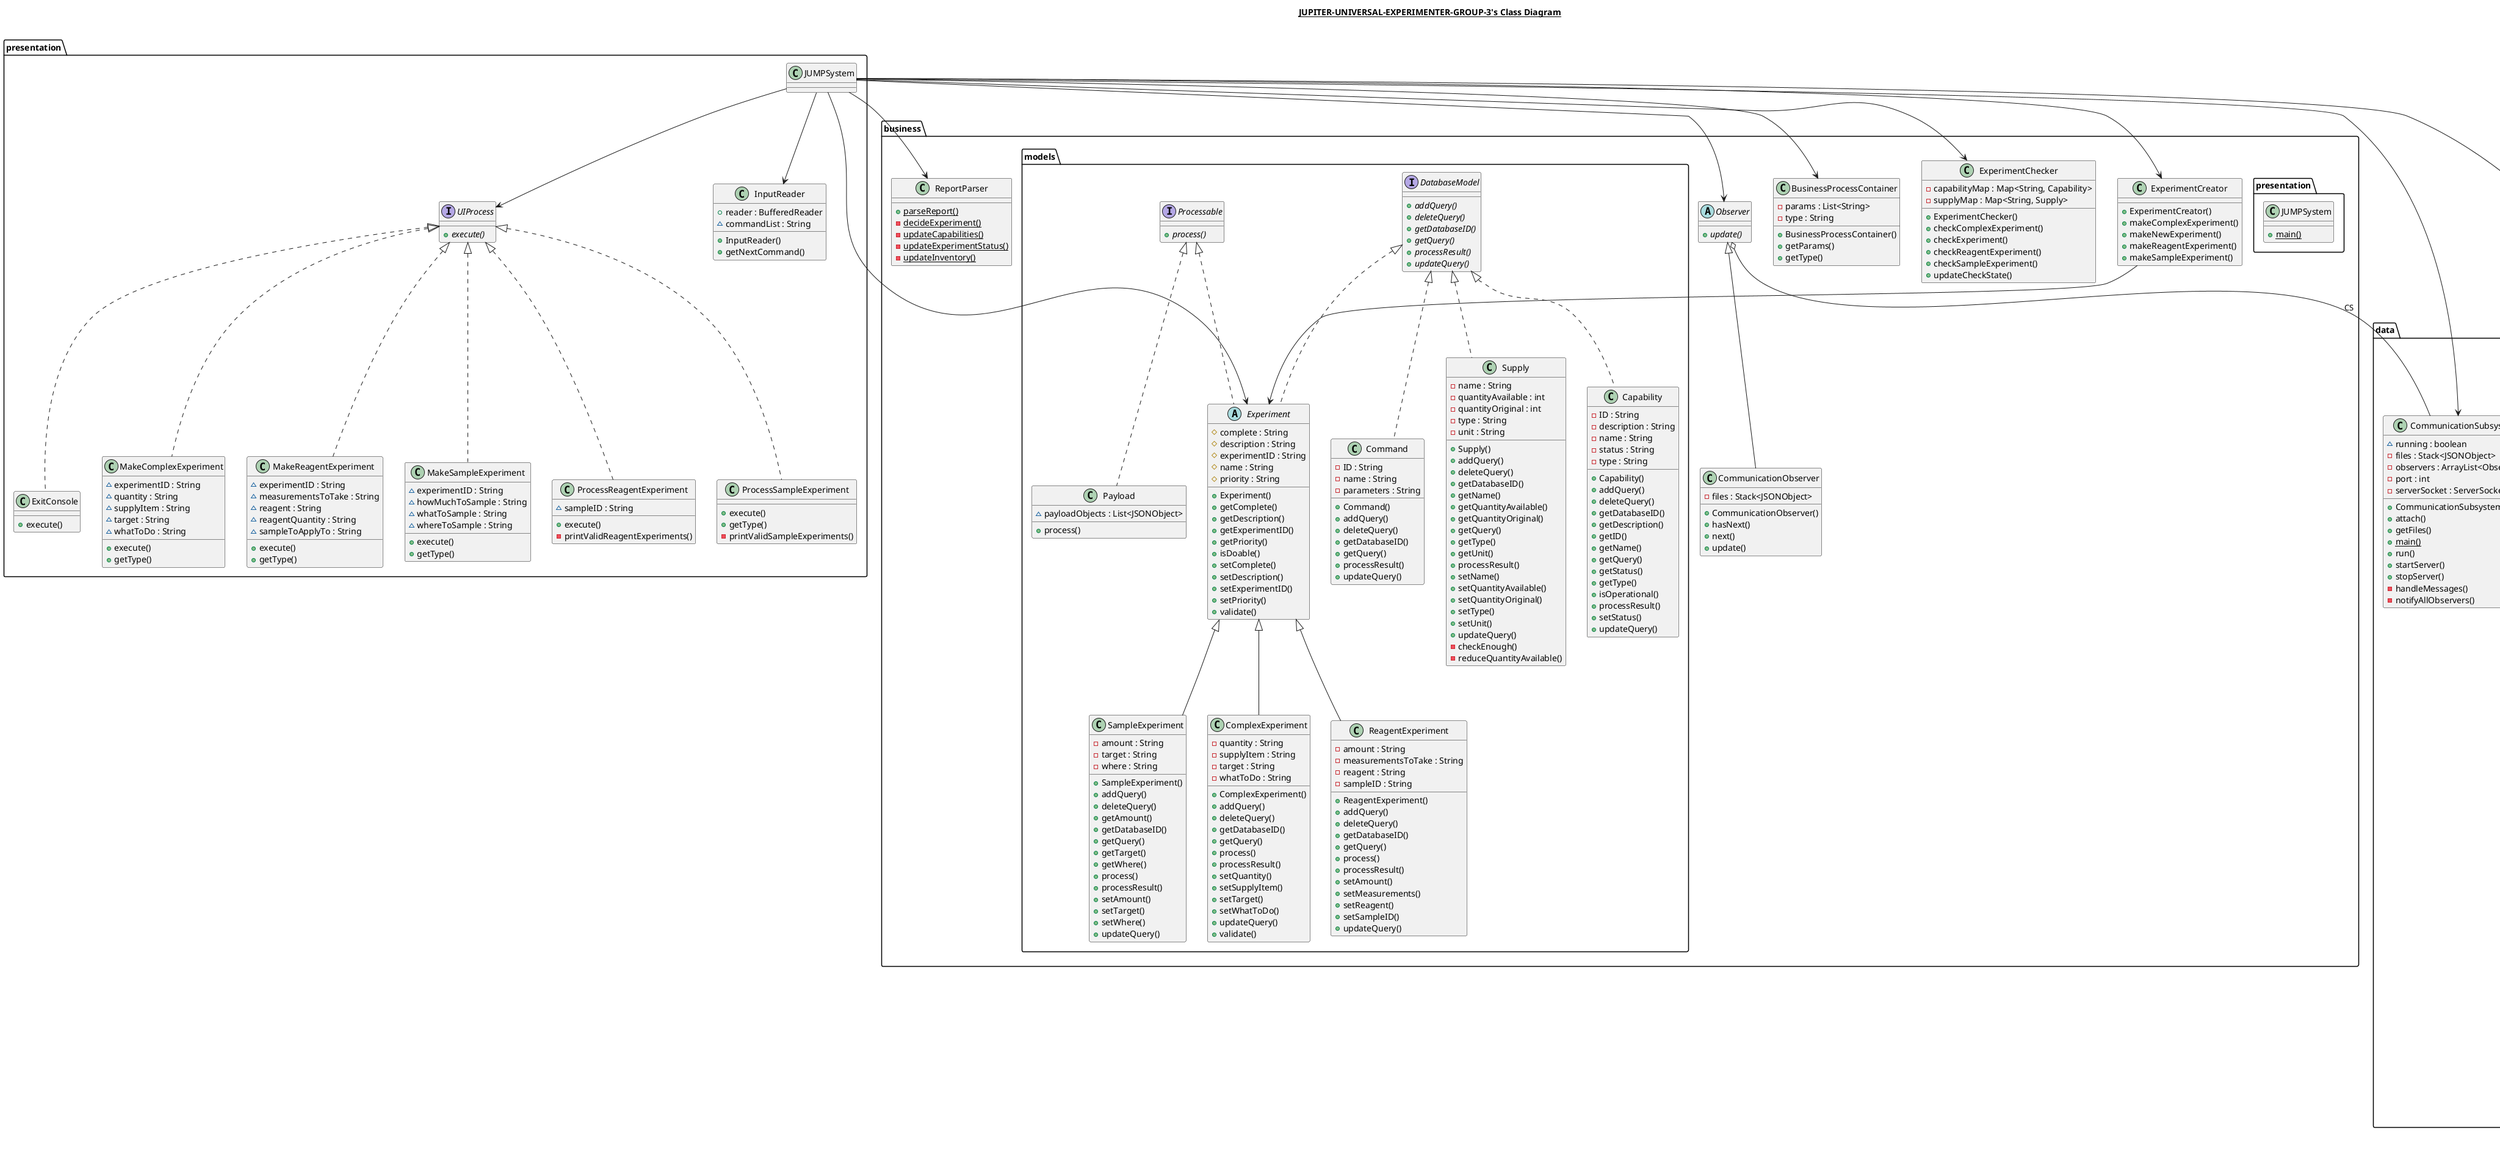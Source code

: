 @startuml

title __JUPITER-UNIVERSAL-EXPERIMENTER-GROUP-3's Class Diagram__\n

  namespace business {
      namespace models {
        class business.models.Capability {
            - ID : String
            - description : String
            - name : String
            - status : String
            - type : String
            + Capability()
            + addQuery()
            + deleteQuery()
            + getDatabaseID()
            + getDescription()
            + getID()
            + getName()
            + getQuery()
            + getStatus()
            + getType()
            + isOperational()
            + processResult()
            + setStatus()
            + updateQuery()
        }
      }
    }


    namespace business {
      namespace models {
        class business.models.Command {
            - ID : String
            - name : String
            - parameters : String
            + Command()
            + addQuery()
            + deleteQuery()
            + getDatabaseID()
            + getQuery()
            + processResult()
            + updateQuery()
        }
      }
    }


    namespace business {
      namespace models {
        class business.models.ComplexExperiment {
            - quantity : String
            - supplyItem : String
            - target : String
            - whatToDo : String
            + ComplexExperiment()
            + addQuery()
            + deleteQuery()
            + getDatabaseID()
            + getQuery()
            + process()
            + processResult()
            + setQuantity()
            + setSupplyItem()
            + setTarget()
            + setWhatToDo()
            + updateQuery()
            + validate()
        }
      }
    }


    namespace business {
      namespace models {
        interface business.models.DatabaseModel {
            {abstract} + addQuery()
            {abstract} + deleteQuery()
            {abstract} + getDatabaseID()
            {abstract} + getQuery()
            {abstract} + processResult()
            {abstract} + updateQuery()
        }
      }
    }


    namespace business {
      namespace models {
        abstract class business.models.Experiment {
            # complete : String
            # description : String
            # experimentID : String
            # name : String
            # priority : String
            + Experiment()
            + getComplete()
            + getDescription()
            + getExperimentID()
            + getPriority()
            + isDoable()
            + setComplete()
            + setDescription()
            + setExperimentID()
            + setPriority()
            + validate()
        }
      }
    }


    namespace business {
      namespace models {
        class business.models.Payload {
            ~ payloadObjects : List<JSONObject>
            + process()
        }
      }
    }


    namespace business {
      namespace models {
        interface business.models.Processable {
            {abstract} + process()
        }
      }
    }


    namespace business {
      namespace models {
        class business.models.ReagentExperiment {
            - amount : String
            - measurementsToTake : String
            - reagent : String
            - sampleID : String
            + ReagentExperiment()
            + addQuery()
            + deleteQuery()
            + getDatabaseID()
            + getQuery()
            + process()
            + processResult()
            + setAmount()
            + setMeasurements()
            + setReagent()
            + setSampleID()
            + updateQuery()
        }
      }
    }


    namespace business {
      namespace models {
        class business.models.SampleExperiment {
            - amount : String
            - target : String
            - where : String
            + SampleExperiment()
            + addQuery()
            + deleteQuery()
            + getAmount()
            + getDatabaseID()
            + getQuery()
            + getTarget()
            + getWhere()
            + process()
            + processResult()
            + setAmount()
            + setTarget()
            + setWhere()
            + updateQuery()
        }
      }
    }


    namespace business {
      namespace models {
        class business.models.Supply {
            - name : String
            - quantityAvailable : int
            - quantityOriginal : int
            - type : String
            - unit : String
            + Supply()
            + addQuery()
            + deleteQuery()
            + getDatabaseID()
            + getName()
            + getQuantityAvailable()
            + getQuantityOriginal()
            + getQuery()
            + getType()
            + getUnit()
            + processResult()
            + setName()
            + setQuantityAvailable()
            + setQuantityOriginal()
            + setType()
            + setUnit()
            + updateQuery()
            - checkEnough()
            - reduceQuantityAvailable()
        }
      }
    }

    namespace business {
        class business.BusinessProcessContainer {
            - params : List<String>
            - type : String
            + BusinessProcessContainer()
            + getParams()
            + getType()
        }
      }


      namespace business {
        class business.CommunicationObserver {
            - files : Stack<JSONObject>
            + CommunicationObserver()
            + hasNext()
            + next()
            + update()
        }
      }


      namespace business {
        class business.ExperimentChecker {
            - capabilityMap : Map<String, Capability>
            - supplyMap : Map<String, Supply>
            + ExperimentChecker()
            + checkComplexExperiment()
            + checkExperiment()
            + checkReagentExperiment()
            + checkSampleExperiment()
            + updateCheckState()
        }
      }


      namespace business {
        class business.ExperimentCreator {
            + ExperimentCreator()
            + makeComplexExperiment()
            + makeNewExperiment()
            + makeReagentExperiment()
            + makeSampleExperiment()
        }
      }


      namespace business {
        class presentation.JUMPSystem {
            {static} + main()
        }
      }


      namespace business {
        abstract class business.Observer {
            {abstract} + update()
        }
      }


      namespace business {
        class business.ReportParser {
            {static} + parseReport()
            {static} - decideExperiment()
            {static} - updateCapabilities()
            {static} - updateExperimentStatus()
            {static} - updateInventory()
        }
      }

      namespace data {
          class data.CommunicationSubsystem {
              ~ running : boolean
              - files : Stack<JSONObject>
              - observers : ArrayList<Observer>
              - port : int
              - serverSocket : ServerSocket
              + CommunicationSubsystem()
              + attach()
              + getFiles()
              {static} + main()
              + run()
              + startServer()
              + stopServer()
              - handleMessages()
              - notifyAllObservers()
          }
        }


        namespace data {
          interface data.DatabaseLinker {
              {abstract} + add()
              {abstract} + delete()
              {abstract} + getModels()
              {abstract} + update()
          }
        }


        namespace data {
          class data.DummyUAV {
              {static} - filepath : String
              {static} + main()
          }
        }


        namespace data {
          class data.GenericLinker {
              ~ connectionUrl : String
              ~ modelGetQuery : String
              ~ modelResult : ResultManager<T>
              + GenericLinker()
              + add()
              + delete()
              + getModels()
              + update()
          }
        }


        namespace data {
          class data.LinkerManager {
              - capabilityLinker : GenericLinker<Capability>
              - commandLinker : GenericLinker<Command>
              - connectionUrl : String
              - experimentLinker : GenericLinker<Experiment>
              - supplyLinker : GenericLinker<Supply>
              + LinkerManager()
              + add()
              + add()
              + add()
              + add()
              + delete()
              + delete()
              + delete()
              + delete()
              + getCapabilityModels()
              + getCommandModels()
              + getExperimentModels()
              + getSupplyModels()
              + update()
              + update()
              + update()
              + update()
              + updateCapabilityGroup()
              + updateCommandGroup()
              + updateExperimentGroup()
              + updateSupplyGroup()
          }
        }
    namespace presentation {
        class presentation.ExitConsole {
            + execute()
        }
      }


  namespace presentation {
    class presentation.InputReader {
        + reader : BufferedReader
        ~ commandList : String
        + InputReader()
        + getNextCommand()
    }
  }


  namespace presentation {
    class presentation.MakeComplexExperiment {
        ~ experimentID : String
        ~ quantity : String
        ~ supplyItem : String
        ~ target : String
        ~ whatToDo : String
        + execute()
        + getType()
    }
  }


  namespace presentation {
    class presentation.MakeReagentExperiment {
        ~ experimentID : String
        ~ measurementsToTake : String
        ~ reagent : String
        ~ reagentQuantity : String
        ~ sampleToApplyTo : String
        + execute()
        + getType()
    }
  }


  namespace presentation {
    class presentation.MakeSampleExperiment {
        ~ experimentID : String
        ~ howMuchToSample : String
        ~ whatToSample : String
        ~ whereToSample : String
        + execute()
        + getType()
    }
  }


  namespace presentation {
    class presentation.ProcessReagentExperiment {
        ~ sampleID : String
        + execute()
        - printValidReagentExperiments()
    }
  }


  namespace presentation {
    class presentation.ProcessSampleExperiment {
        + execute()
        + getType()
        - printValidSampleExperiments()
    }
  }


  namespace presentation {
    interface presentation.UIProcess {
        {abstract} + execute()
    }
  }
  

  business.CommunicationObserver -up-|> business.Observer
  business.Observer o-- data.CommunicationSubsystem : CS
  business.models.Capability .up.|> business.models.DatabaseModel
  business.models.Command .up.|> business.models.DatabaseModel
  business.models.ComplexExperiment -up-|> business.models.Experiment
  business.models.Experiment .up.|> business.models.DatabaseModel
  business.models.Experiment .up.|> business.models.Processable
  business.models.Payload .up.|> business.models.Processable
  business.models.ReagentExperiment -up-|> business.models.Experiment
  business.models.SampleExperiment -up-|> business.models.Experiment
  business.models.Supply .up.|> business.models.DatabaseModel
  data.GenericLinker .up.|> data.DatabaseLinker
  presentation.ExitConsole .up.|> presentation.UIProcess
  presentation.MakeComplexExperiment .up.|> presentation.UIProcess
  presentation.MakeReagentExperiment .up.|> presentation.UIProcess
  presentation.MakeSampleExperiment .up.|> presentation.UIProcess
  presentation.ProcessReagentExperiment .up.|> presentation.UIProcess
  presentation.ProcessSampleExperiment .up.|> presentation.UIProcess
  presentation.JUMPSystem --> presentation.InputReader
  presentation.JUMPSystem --> data.CommunicationSubsystem
  presentation.JUMPSystem --> business.Observer
  presentation.JUMPSystem --> presentation.UIProcess
  presentation.JUMPSystem --> business.BusinessProcessContainer
  presentation.JUMPSystem --> business.ExperimentCreator
  presentation.JUMPSystem --> business.ExperimentChecker
  presentation.JUMPSystem --> data.LinkerManager
  presentation.JUMPSystem --> business.ReportParser
  presentation.JUMPSystem --> business.models.Experiment
  data.LinkerManager --> data.DatabaseLinker
  business.ExperimentCreator --> business.models.Experiment
right footer


PlantUML diagram generated by SketchIt! (https://bitbucket.org/pmesmeur/sketch.it)
For more information about this tool, please contact philippe.mesmeur@gmail.com
endfooter

@enduml
